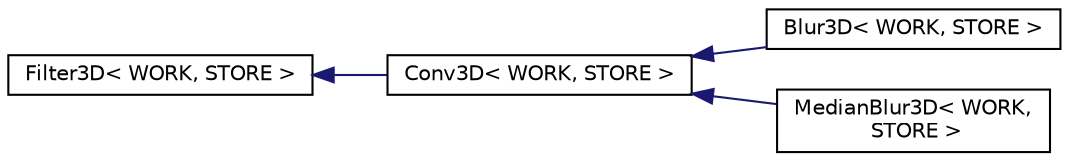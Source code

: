 digraph "Graphical Class Hierarchy"
{
 // LATEX_PDF_SIZE
  edge [fontname="Helvetica",fontsize="10",labelfontname="Helvetica",labelfontsize="10"];
  node [fontname="Helvetica",fontsize="10",shape=record];
  rankdir="LR";
  Node0 [label="Filter3D\< WORK, STORE \>",height=0.2,width=0.4,color="black", fillcolor="white", style="filled",URL="$classFilter3D.html",tooltip=" "];
  Node0 -> Node1 [dir="back",color="midnightblue",fontsize="10",style="solid",fontname="Helvetica"];
  Node1 [label="Conv3D\< WORK, STORE \>",height=0.2,width=0.4,color="black", fillcolor="white", style="filled",URL="$classConv3D.html",tooltip=" "];
  Node1 -> Node2 [dir="back",color="midnightblue",fontsize="10",style="solid",fontname="Helvetica"];
  Node2 [label="Blur3D\< WORK, STORE \>",height=0.2,width=0.4,color="black", fillcolor="white", style="filled",URL="$classBlur3D.html",tooltip=" "];
  Node1 -> Node3 [dir="back",color="midnightblue",fontsize="10",style="solid",fontname="Helvetica"];
  Node3 [label="MedianBlur3D\< WORK,\l STORE \>",height=0.2,width=0.4,color="black", fillcolor="white", style="filled",URL="$classMedianBlur3D.html",tooltip=" "];
}
